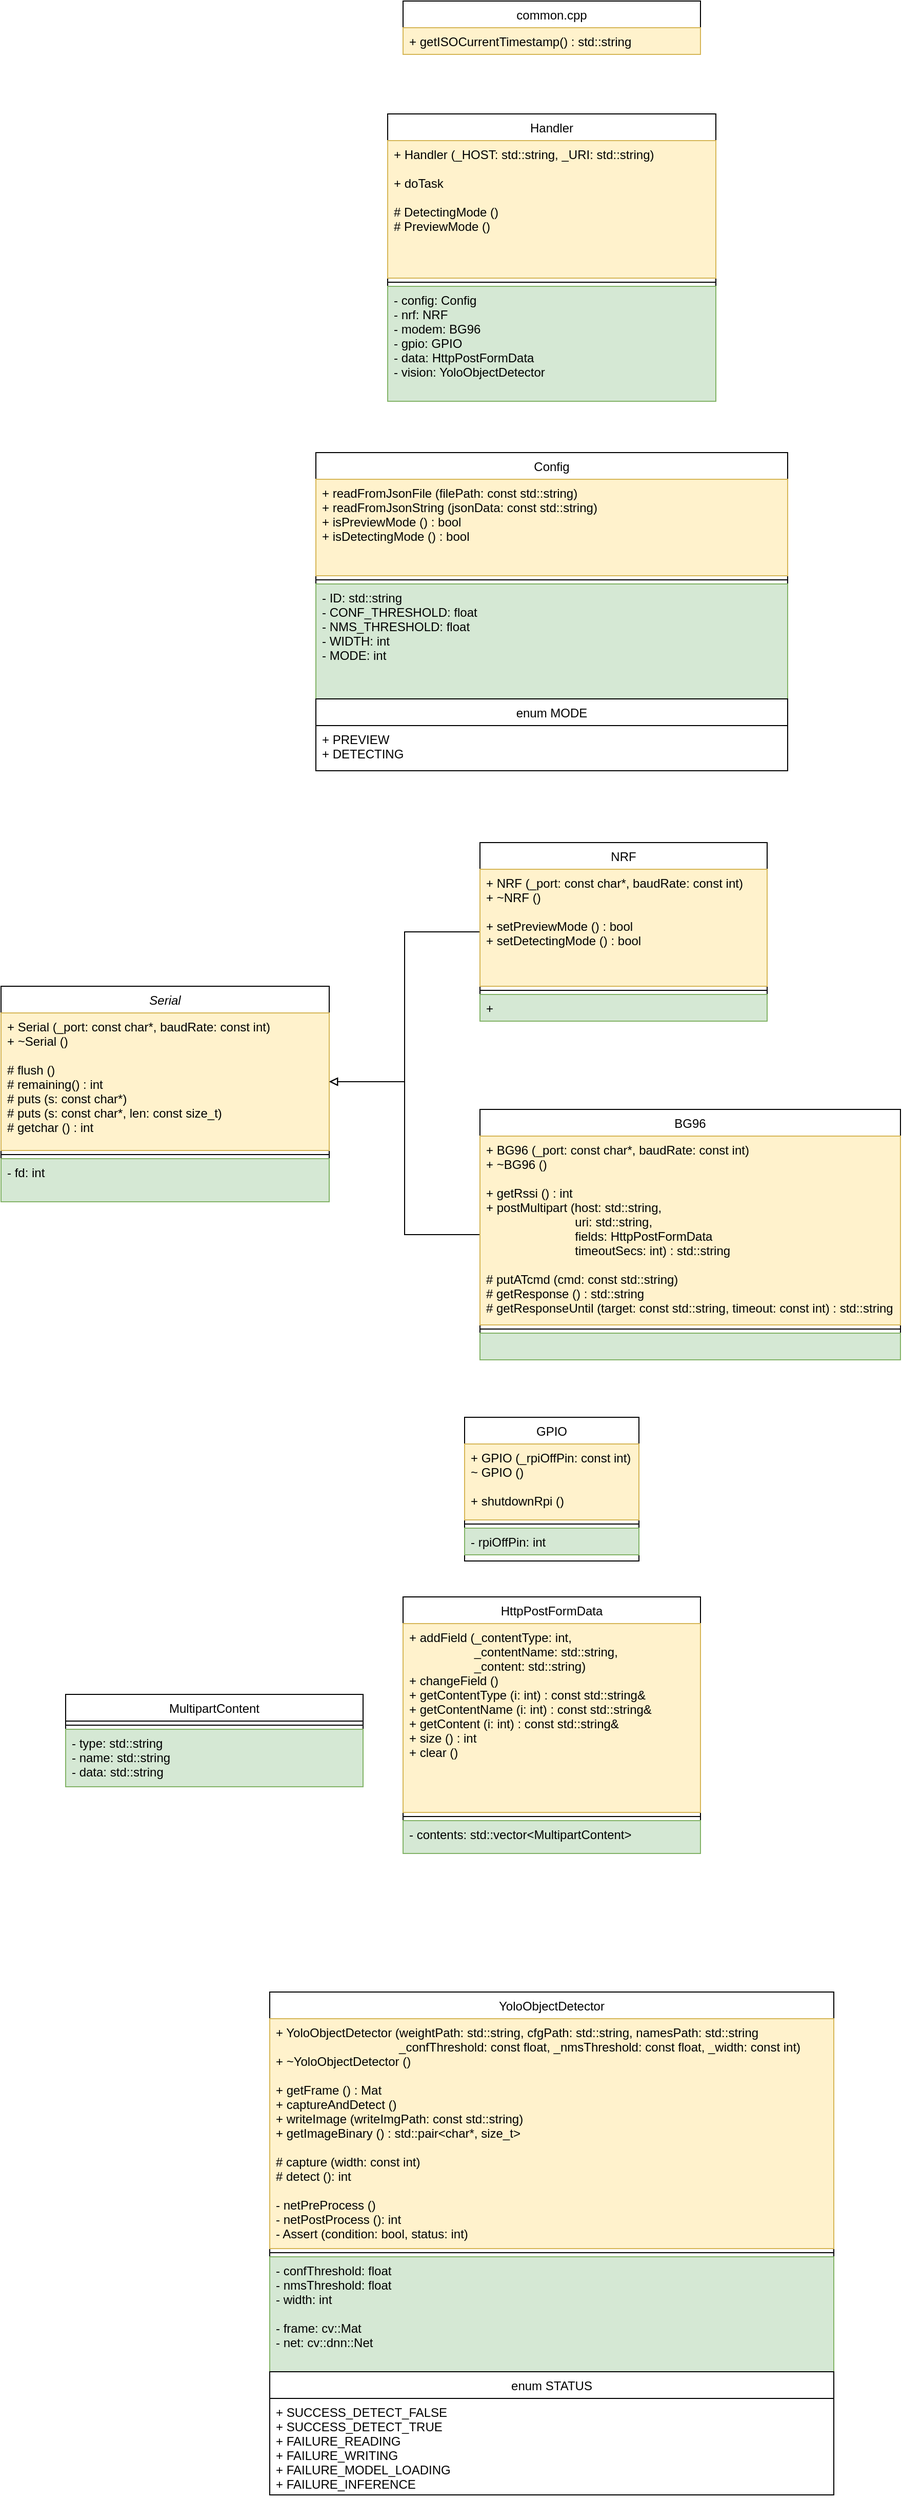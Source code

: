<mxfile version="14.2.9" type="device"><diagram id="C5RBs43oDa-KdzZeNtuy" name="Page-1"><mxGraphModel dx="4930" dy="2765" grid="1" gridSize="10" guides="1" tooltips="1" connect="1" arrows="1" fold="1" page="1" pageScale="1" pageWidth="827" pageHeight="1169" math="0" shadow="0"><root><mxCell id="WIyWlLk6GJQsqaUBKTNV-0"/><mxCell id="WIyWlLk6GJQsqaUBKTNV-1" parent="WIyWlLk6GJQsqaUBKTNV-0"/><mxCell id="IDRRp2Ab8DMSmfYaFuUu-10" value="HttpPostFormData" style="swimlane;fontStyle=0;align=center;verticalAlign=top;childLayout=stackLayout;horizontal=1;startSize=26;horizontalStack=0;resizeParent=1;resizeLast=0;collapsible=1;marginBottom=0;rounded=0;shadow=0;strokeWidth=1;" vertex="1" parent="WIyWlLk6GJQsqaUBKTNV-1"><mxGeometry x="-788" y="405" width="290" height="250" as="geometry"><mxRectangle x="130" y="380" width="160" height="26" as="alternateBounds"/></mxGeometry></mxCell><mxCell id="IDRRp2Ab8DMSmfYaFuUu-11" value="+ addField (_contentType: int,&#xa;                   _contentName: std::string, &#xa;                   _content: std::string)&#xa;+ changeField ()&#xa;+ getContentType (i: int) : const std::string&amp; &#xa;+ getContentName (i: int) : const std::string&amp;&#xa;+ getContent (i: int) : const std::string&amp;&#xa;+ size () : int&#xa;+ clear ()" style="text;align=left;verticalAlign=top;spacingLeft=4;spacingRight=4;overflow=hidden;rotatable=0;points=[[0,0.5],[1,0.5]];portConstraint=eastwest;fillColor=#fff2cc;strokeColor=#d6b656;" vertex="1" parent="IDRRp2Ab8DMSmfYaFuUu-10"><mxGeometry y="26" width="290" height="184" as="geometry"/></mxCell><mxCell id="IDRRp2Ab8DMSmfYaFuUu-12" value="" style="line;html=1;strokeWidth=1;align=left;verticalAlign=middle;spacingTop=-1;spacingLeft=3;spacingRight=3;rotatable=0;labelPosition=right;points=[];portConstraint=eastwest;" vertex="1" parent="IDRRp2Ab8DMSmfYaFuUu-10"><mxGeometry y="210" width="290" height="8" as="geometry"/></mxCell><mxCell id="IDRRp2Ab8DMSmfYaFuUu-13" value="- contents: std::vector&lt;MultipartContent&gt;" style="text;align=left;verticalAlign=top;spacingLeft=4;spacingRight=4;overflow=hidden;rotatable=0;points=[[0,0.5],[1,0.5]];portConstraint=eastwest;fillColor=#d5e8d4;strokeColor=#82b366;" vertex="1" parent="IDRRp2Ab8DMSmfYaFuUu-10"><mxGeometry y="218" width="290" height="32" as="geometry"/></mxCell><mxCell id="IDRRp2Ab8DMSmfYaFuUu-14" value="GPIO" style="swimlane;fontStyle=0;align=center;verticalAlign=top;childLayout=stackLayout;horizontal=1;startSize=26;horizontalStack=0;resizeParent=1;resizeLast=0;collapsible=1;marginBottom=0;rounded=0;shadow=0;strokeWidth=1;" vertex="1" parent="WIyWlLk6GJQsqaUBKTNV-1"><mxGeometry x="-728" y="230" width="170" height="140" as="geometry"><mxRectangle x="130" y="380" width="160" height="26" as="alternateBounds"/></mxGeometry></mxCell><mxCell id="IDRRp2Ab8DMSmfYaFuUu-15" value="+ GPIO (_rpiOffPin: const int)&#xa;~ GPIO ()&#xa;&#xa;+ shutdownRpi ()" style="text;align=left;verticalAlign=top;spacingLeft=4;spacingRight=4;overflow=hidden;rotatable=0;points=[[0,0.5],[1,0.5]];portConstraint=eastwest;fillColor=#fff2cc;strokeColor=#d6b656;" vertex="1" parent="IDRRp2Ab8DMSmfYaFuUu-14"><mxGeometry y="26" width="170" height="74" as="geometry"/></mxCell><mxCell id="IDRRp2Ab8DMSmfYaFuUu-16" value="" style="line;html=1;strokeWidth=1;align=left;verticalAlign=middle;spacingTop=-1;spacingLeft=3;spacingRight=3;rotatable=0;labelPosition=right;points=[];portConstraint=eastwest;" vertex="1" parent="IDRRp2Ab8DMSmfYaFuUu-14"><mxGeometry y="100" width="170" height="8" as="geometry"/></mxCell><mxCell id="IDRRp2Ab8DMSmfYaFuUu-17" value="- rpiOffPin: int" style="text;align=left;verticalAlign=top;spacingLeft=4;spacingRight=4;overflow=hidden;rotatable=0;points=[[0,0.5],[1,0.5]];portConstraint=eastwest;fillColor=#d5e8d4;strokeColor=#82b366;" vertex="1" parent="IDRRp2Ab8DMSmfYaFuUu-14"><mxGeometry y="108" width="170" height="26" as="geometry"/></mxCell><mxCell id="IDRRp2Ab8DMSmfYaFuUu-24" value="YoloObjectDetector" style="swimlane;fontStyle=0;align=center;verticalAlign=top;childLayout=stackLayout;horizontal=1;startSize=26;horizontalStack=0;resizeParent=1;resizeLast=0;collapsible=1;marginBottom=0;rounded=0;shadow=0;strokeWidth=1;" vertex="1" parent="WIyWlLk6GJQsqaUBKTNV-1"><mxGeometry x="-918" y="790" width="550" height="490" as="geometry"><mxRectangle x="230" y="140" width="160" height="26" as="alternateBounds"/></mxGeometry></mxCell><mxCell id="IDRRp2Ab8DMSmfYaFuUu-25" value="+ YoloObjectDetector (weightPath: std::string, cfgPath: std::string, namesPath: std::string&#xa;                                    _confThreshold: const float, _nmsThreshold: const float, _width: const int)&#xa;+ ~YoloObjectDetector ()&#xa;&#xa;+ getFrame () : Mat&#xa;+ captureAndDetect ()&#xa;+ writeImage (writeImgPath: const std::string) &#xa;+ getImageBinary () : std::pair&lt;char*, size_t&gt;&#xa;&#xa;# capture (width: const int)&#xa;# detect (): int&#xa;&#xa;- netPreProcess ()&#xa;- netPostProcess (): int&#xa;- Assert (condition: bool, status: int)" style="text;align=left;verticalAlign=top;spacingLeft=4;spacingRight=4;overflow=hidden;rotatable=0;points=[[0,0.5],[1,0.5]];portConstraint=eastwest;fillColor=#fff2cc;strokeColor=#d6b656;" vertex="1" parent="IDRRp2Ab8DMSmfYaFuUu-24"><mxGeometry y="26" width="550" height="224" as="geometry"/></mxCell><mxCell id="IDRRp2Ab8DMSmfYaFuUu-26" value="" style="line;html=1;strokeWidth=1;align=left;verticalAlign=middle;spacingTop=-1;spacingLeft=3;spacingRight=3;rotatable=0;labelPosition=right;points=[];portConstraint=eastwest;" vertex="1" parent="IDRRp2Ab8DMSmfYaFuUu-24"><mxGeometry y="250" width="550" height="8" as="geometry"/></mxCell><mxCell id="IDRRp2Ab8DMSmfYaFuUu-27" value="- confThreshold: float&#xa;- nmsThreshold: float&#xa;- width: int&#xa;&#xa;- frame: cv::Mat&#xa;- net: cv::dnn::Net" style="text;align=left;verticalAlign=top;spacingLeft=4;spacingRight=4;overflow=hidden;rotatable=0;points=[[0,0.5],[1,0.5]];portConstraint=eastwest;fillColor=#d5e8d4;strokeColor=#82b366;" vertex="1" parent="IDRRp2Ab8DMSmfYaFuUu-24"><mxGeometry y="258" width="550" height="112" as="geometry"/></mxCell><mxCell id="IDRRp2Ab8DMSmfYaFuUu-29" value="enum STATUS" style="swimlane;fontStyle=0;childLayout=stackLayout;horizontal=1;startSize=26;fillColor=none;horizontalStack=0;resizeParent=1;resizeParentMax=0;resizeLast=0;collapsible=1;marginBottom=0;" vertex="1" parent="IDRRp2Ab8DMSmfYaFuUu-24"><mxGeometry y="370" width="550" height="120" as="geometry"/></mxCell><mxCell id="IDRRp2Ab8DMSmfYaFuUu-30" value="+ SUCCESS_DETECT_FALSE&#xa;+ SUCCESS_DETECT_TRUE&#xa;+ FAILURE_READING&#xa;+ FAILURE_WRITING&#xa;+ FAILURE_MODEL_LOADING&#xa;+ FAILURE_INFERENCE" style="text;strokeColor=none;fillColor=none;align=left;verticalAlign=top;spacingLeft=4;spacingRight=4;overflow=hidden;rotatable=0;points=[[0,0.5],[1,0.5]];portConstraint=eastwest;" vertex="1" parent="IDRRp2Ab8DMSmfYaFuUu-29"><mxGeometry y="26" width="550" height="94" as="geometry"/></mxCell><mxCell id="IDRRp2Ab8DMSmfYaFuUu-34" value="Config" style="swimlane;fontStyle=0;align=center;verticalAlign=top;childLayout=stackLayout;horizontal=1;startSize=26;horizontalStack=0;resizeParent=1;resizeLast=0;collapsible=1;marginBottom=0;rounded=0;shadow=0;strokeWidth=1;" vertex="1" parent="WIyWlLk6GJQsqaUBKTNV-1"><mxGeometry x="-873" y="-710" width="460" height="310" as="geometry"><mxRectangle x="130" y="380" width="160" height="26" as="alternateBounds"/></mxGeometry></mxCell><mxCell id="IDRRp2Ab8DMSmfYaFuUu-35" value="+ readFromJsonFile (filePath: const std::string)&#xa;+ readFromJsonString (jsonData: const std::string)&#xa;+ isPreviewMode () : bool&#xa;+ isDetectingMode () : bool" style="text;align=left;verticalAlign=top;spacingLeft=4;spacingRight=4;overflow=hidden;rotatable=0;points=[[0,0.5],[1,0.5]];portConstraint=eastwest;fillColor=#fff2cc;strokeColor=#d6b656;" vertex="1" parent="IDRRp2Ab8DMSmfYaFuUu-34"><mxGeometry y="26" width="460" height="94" as="geometry"/></mxCell><mxCell id="IDRRp2Ab8DMSmfYaFuUu-36" value="" style="line;html=1;strokeWidth=1;align=left;verticalAlign=middle;spacingTop=-1;spacingLeft=3;spacingRight=3;rotatable=0;labelPosition=right;points=[];portConstraint=eastwest;" vertex="1" parent="IDRRp2Ab8DMSmfYaFuUu-34"><mxGeometry y="120" width="460" height="8" as="geometry"/></mxCell><mxCell id="IDRRp2Ab8DMSmfYaFuUu-37" value="- ID: std::string&#xa;- CONF_THRESHOLD: float&#xa;- NMS_THRESHOLD: float&#xa;- WIDTH: int&#xa;- MODE: int&#xa;" style="text;align=left;verticalAlign=top;spacingLeft=4;spacingRight=4;overflow=hidden;rotatable=0;points=[[0,0.5],[1,0.5]];portConstraint=eastwest;fillColor=#d5e8d4;strokeColor=#82b366;" vertex="1" parent="IDRRp2Ab8DMSmfYaFuUu-34"><mxGeometry y="128" width="460" height="112" as="geometry"/></mxCell><mxCell id="IDRRp2Ab8DMSmfYaFuUu-44" value="enum MODE" style="swimlane;fontStyle=0;childLayout=stackLayout;horizontal=1;startSize=26;fillColor=none;horizontalStack=0;resizeParent=1;resizeParentMax=0;resizeLast=0;collapsible=1;marginBottom=0;" vertex="1" parent="IDRRp2Ab8DMSmfYaFuUu-34"><mxGeometry y="240" width="460" height="70" as="geometry"/></mxCell><mxCell id="IDRRp2Ab8DMSmfYaFuUu-45" value="+ PREVIEW&#xa;+ DETECTING" style="text;strokeColor=none;fillColor=none;align=left;verticalAlign=top;spacingLeft=4;spacingRight=4;overflow=hidden;rotatable=0;points=[[0,0.5],[1,0.5]];portConstraint=eastwest;" vertex="1" parent="IDRRp2Ab8DMSmfYaFuUu-44"><mxGeometry y="26" width="460" height="44" as="geometry"/></mxCell><mxCell id="IDRRp2Ab8DMSmfYaFuUu-46" value="common.cpp" style="swimlane;fontStyle=0;childLayout=stackLayout;horizontal=1;startSize=26;fillColor=none;horizontalStack=0;resizeParent=1;resizeParentMax=0;resizeLast=0;collapsible=1;marginBottom=0;" vertex="1" parent="WIyWlLk6GJQsqaUBKTNV-1"><mxGeometry x="-788" y="-1150" width="290" height="52" as="geometry"/></mxCell><mxCell id="IDRRp2Ab8DMSmfYaFuUu-47" value="+ getISOCurrentTimestamp() : std::string" style="text;strokeColor=#d6b656;fillColor=#fff2cc;align=left;verticalAlign=top;spacingLeft=4;spacingRight=4;overflow=hidden;rotatable=0;points=[[0,0.5],[1,0.5]];portConstraint=eastwest;" vertex="1" parent="IDRRp2Ab8DMSmfYaFuUu-46"><mxGeometry y="26" width="290" height="26" as="geometry"/></mxCell><mxCell id="IDRRp2Ab8DMSmfYaFuUu-54" value="Handler" style="swimlane;fontStyle=0;align=center;verticalAlign=top;childLayout=stackLayout;horizontal=1;startSize=26;horizontalStack=0;resizeParent=1;resizeLast=0;collapsible=1;marginBottom=0;rounded=0;shadow=0;strokeWidth=1;" vertex="1" parent="WIyWlLk6GJQsqaUBKTNV-1"><mxGeometry x="-803" y="-1040" width="320" height="280" as="geometry"><mxRectangle x="230" y="140" width="160" height="26" as="alternateBounds"/></mxGeometry></mxCell><mxCell id="IDRRp2Ab8DMSmfYaFuUu-55" value="+ Handler (_HOST: std::string, _URI: std::string)&#xa;&#xa;+ doTask &#xa;&#xa;# DetectingMode ()&#xa;# PreviewMode ()" style="text;align=left;verticalAlign=top;spacingLeft=4;spacingRight=4;overflow=hidden;rotatable=0;points=[[0,0.5],[1,0.5]];portConstraint=eastwest;fillColor=#fff2cc;strokeColor=#d6b656;" vertex="1" parent="IDRRp2Ab8DMSmfYaFuUu-54"><mxGeometry y="26" width="320" height="134" as="geometry"/></mxCell><mxCell id="IDRRp2Ab8DMSmfYaFuUu-56" value="" style="line;html=1;strokeWidth=1;align=left;verticalAlign=middle;spacingTop=-1;spacingLeft=3;spacingRight=3;rotatable=0;labelPosition=right;points=[];portConstraint=eastwest;" vertex="1" parent="IDRRp2Ab8DMSmfYaFuUu-54"><mxGeometry y="160" width="320" height="8" as="geometry"/></mxCell><mxCell id="IDRRp2Ab8DMSmfYaFuUu-57" value="- config: Config&#xa;- nrf: NRF&#xa;- modem: BG96&#xa;- gpio: GPIO&#xa;- data: HttpPostFormData&#xa;- vision: YoloObjectDetector" style="text;align=left;verticalAlign=top;spacingLeft=4;spacingRight=4;overflow=hidden;rotatable=0;points=[[0,0.5],[1,0.5]];portConstraint=eastwest;fillColor=#d5e8d4;strokeColor=#82b366;" vertex="1" parent="IDRRp2Ab8DMSmfYaFuUu-54"><mxGeometry y="168" width="320" height="112" as="geometry"/></mxCell><mxCell id="zkfFHV4jXpPFQw0GAbJ--0" value="Serial" style="swimlane;fontStyle=2;align=center;verticalAlign=top;childLayout=stackLayout;horizontal=1;startSize=26;horizontalStack=0;resizeParent=1;resizeLast=0;collapsible=1;marginBottom=0;rounded=0;shadow=0;strokeWidth=1;" parent="WIyWlLk6GJQsqaUBKTNV-1" vertex="1"><mxGeometry x="-1180" y="-190" width="320" height="210" as="geometry"><mxRectangle x="230" y="140" width="160" height="26" as="alternateBounds"/></mxGeometry></mxCell><mxCell id="zkfFHV4jXpPFQw0GAbJ--1" value="+ Serial (_port: const char*, baudRate: const int)&#xa;+ ~Serial ()&#xa;&#xa;# flush ()&#xa;# remaining() : int&#xa;# puts (s: const char*)&#xa;# puts (s: const char*, len: const size_t)&#xa;# getchar () : int&#xa;" style="text;align=left;verticalAlign=top;spacingLeft=4;spacingRight=4;overflow=hidden;rotatable=0;points=[[0,0.5],[1,0.5]];portConstraint=eastwest;fillColor=#fff2cc;strokeColor=#d6b656;" parent="zkfFHV4jXpPFQw0GAbJ--0" vertex="1"><mxGeometry y="26" width="320" height="134" as="geometry"/></mxCell><mxCell id="zkfFHV4jXpPFQw0GAbJ--4" value="" style="line;html=1;strokeWidth=1;align=left;verticalAlign=middle;spacingTop=-1;spacingLeft=3;spacingRight=3;rotatable=0;labelPosition=right;points=[];portConstraint=eastwest;" parent="zkfFHV4jXpPFQw0GAbJ--0" vertex="1"><mxGeometry y="160" width="320" height="8" as="geometry"/></mxCell><mxCell id="zkfFHV4jXpPFQw0GAbJ--5" value="- fd: int" style="text;align=left;verticalAlign=top;spacingLeft=4;spacingRight=4;overflow=hidden;rotatable=0;points=[[0,0.5],[1,0.5]];portConstraint=eastwest;fillColor=#d5e8d4;strokeColor=#82b366;" parent="zkfFHV4jXpPFQw0GAbJ--0" vertex="1"><mxGeometry y="168" width="320" height="42" as="geometry"/></mxCell><mxCell id="IDRRp2Ab8DMSmfYaFuUu-60" style="edgeStyle=orthogonalEdgeStyle;rounded=0;orthogonalLoop=1;jettySize=auto;html=1;entryX=1;entryY=0.5;entryDx=0;entryDy=0;endArrow=block;endFill=0;" edge="1" parent="WIyWlLk6GJQsqaUBKTNV-1" source="zkfFHV4jXpPFQw0GAbJ--6" target="zkfFHV4jXpPFQw0GAbJ--1"><mxGeometry relative="1" as="geometry"/></mxCell><mxCell id="zkfFHV4jXpPFQw0GAbJ--6" value="NRF" style="swimlane;fontStyle=0;align=center;verticalAlign=top;childLayout=stackLayout;horizontal=1;startSize=26;horizontalStack=0;resizeParent=1;resizeLast=0;collapsible=1;marginBottom=0;rounded=0;shadow=0;strokeWidth=1;" parent="WIyWlLk6GJQsqaUBKTNV-1" vertex="1"><mxGeometry x="-713" y="-330" width="280" height="174" as="geometry"><mxRectangle x="130" y="380" width="160" height="26" as="alternateBounds"/></mxGeometry></mxCell><mxCell id="zkfFHV4jXpPFQw0GAbJ--7" value="+ NRF (_port: const char*, baudRate: const int)&#xa;+ ~NRF ()&#xa;&#xa;+ setPreviewMode () : bool&#xa;+ setDetectingMode () : bool" style="text;align=left;verticalAlign=top;spacingLeft=4;spacingRight=4;overflow=hidden;rotatable=0;points=[[0,0.5],[1,0.5]];portConstraint=eastwest;fillColor=#fff2cc;strokeColor=#d6b656;" parent="zkfFHV4jXpPFQw0GAbJ--6" vertex="1"><mxGeometry y="26" width="280" height="114" as="geometry"/></mxCell><mxCell id="zkfFHV4jXpPFQw0GAbJ--9" value="" style="line;html=1;strokeWidth=1;align=left;verticalAlign=middle;spacingTop=-1;spacingLeft=3;spacingRight=3;rotatable=0;labelPosition=right;points=[];portConstraint=eastwest;" parent="zkfFHV4jXpPFQw0GAbJ--6" vertex="1"><mxGeometry y="140" width="280" height="8" as="geometry"/></mxCell><mxCell id="zkfFHV4jXpPFQw0GAbJ--11" value="+ " style="text;align=left;verticalAlign=top;spacingLeft=4;spacingRight=4;overflow=hidden;rotatable=0;points=[[0,0.5],[1,0.5]];portConstraint=eastwest;fillColor=#d5e8d4;strokeColor=#82b366;" parent="zkfFHV4jXpPFQw0GAbJ--6" vertex="1"><mxGeometry y="148" width="280" height="26" as="geometry"/></mxCell><mxCell id="IDRRp2Ab8DMSmfYaFuUu-61" style="edgeStyle=orthogonalEdgeStyle;rounded=0;orthogonalLoop=1;jettySize=auto;html=1;entryX=1;entryY=0.5;entryDx=0;entryDy=0;endArrow=block;endFill=0;" edge="1" parent="WIyWlLk6GJQsqaUBKTNV-1" source="IDRRp2Ab8DMSmfYaFuUu-5" target="zkfFHV4jXpPFQw0GAbJ--1"><mxGeometry relative="1" as="geometry"/></mxCell><mxCell id="IDRRp2Ab8DMSmfYaFuUu-5" value="BG96" style="swimlane;fontStyle=0;align=center;verticalAlign=top;childLayout=stackLayout;horizontal=1;startSize=26;horizontalStack=0;resizeParent=1;resizeLast=0;collapsible=1;marginBottom=0;rounded=0;shadow=0;strokeWidth=1;" vertex="1" parent="WIyWlLk6GJQsqaUBKTNV-1"><mxGeometry x="-713" y="-70" width="410" height="244" as="geometry"><mxRectangle x="130" y="380" width="160" height="26" as="alternateBounds"/></mxGeometry></mxCell><mxCell id="IDRRp2Ab8DMSmfYaFuUu-6" value="+ BG96 (_port: const char*, baudRate: const int)&#xa;+ ~BG96 ()&#xa;&#xa;+ getRssi () : int&#xa;+ postMultipart (host: std::string, &#xa;                          uri: std::string, &#xa;                          fields: HttpPostFormData&#xa;                          timeoutSecs: int) : std::string &#xa;&#xa;# putATcmd (cmd: const std::string)&#xa;# getResponse () : std::string&#xa;# getResponseUntil (target: const std::string, timeout: const int) : std::string&#xa;" style="text;align=left;verticalAlign=top;spacingLeft=4;spacingRight=4;overflow=hidden;rotatable=0;points=[[0,0.5],[1,0.5]];portConstraint=eastwest;fillColor=#fff2cc;strokeColor=#d6b656;" vertex="1" parent="IDRRp2Ab8DMSmfYaFuUu-5"><mxGeometry y="26" width="410" height="184" as="geometry"/></mxCell><mxCell id="IDRRp2Ab8DMSmfYaFuUu-7" value="" style="line;html=1;strokeWidth=1;align=left;verticalAlign=middle;spacingTop=-1;spacingLeft=3;spacingRight=3;rotatable=0;labelPosition=right;points=[];portConstraint=eastwest;" vertex="1" parent="IDRRp2Ab8DMSmfYaFuUu-5"><mxGeometry y="210" width="410" height="8" as="geometry"/></mxCell><mxCell id="IDRRp2Ab8DMSmfYaFuUu-8" value="" style="text;align=left;verticalAlign=top;spacingLeft=4;spacingRight=4;overflow=hidden;rotatable=0;points=[[0,0.5],[1,0.5]];portConstraint=eastwest;fillColor=#d5e8d4;strokeColor=#82b366;" vertex="1" parent="IDRRp2Ab8DMSmfYaFuUu-5"><mxGeometry y="218" width="410" height="26" as="geometry"/></mxCell><mxCell id="IDRRp2Ab8DMSmfYaFuUu-66" value="MultipartContent" style="swimlane;fontStyle=0;align=center;verticalAlign=top;childLayout=stackLayout;horizontal=1;startSize=26;horizontalStack=0;resizeParent=1;resizeLast=0;collapsible=1;marginBottom=0;rounded=0;shadow=0;strokeWidth=1;" vertex="1" parent="WIyWlLk6GJQsqaUBKTNV-1"><mxGeometry x="-1117" y="500" width="290" height="90" as="geometry"><mxRectangle x="130" y="380" width="160" height="26" as="alternateBounds"/></mxGeometry></mxCell><mxCell id="IDRRp2Ab8DMSmfYaFuUu-68" value="" style="line;html=1;strokeWidth=1;align=left;verticalAlign=middle;spacingTop=-1;spacingLeft=3;spacingRight=3;rotatable=0;labelPosition=right;points=[];portConstraint=eastwest;" vertex="1" parent="IDRRp2Ab8DMSmfYaFuUu-66"><mxGeometry y="26" width="290" height="8" as="geometry"/></mxCell><mxCell id="IDRRp2Ab8DMSmfYaFuUu-69" value="- type: std::string&#xa;- name: std::string&#xa;- data: std::string" style="text;align=left;verticalAlign=top;spacingLeft=4;spacingRight=4;overflow=hidden;rotatable=0;points=[[0,0.5],[1,0.5]];portConstraint=eastwest;fillColor=#d5e8d4;strokeColor=#82b366;" vertex="1" parent="IDRRp2Ab8DMSmfYaFuUu-66"><mxGeometry y="34" width="290" height="56" as="geometry"/></mxCell></root></mxGraphModel></diagram></mxfile>